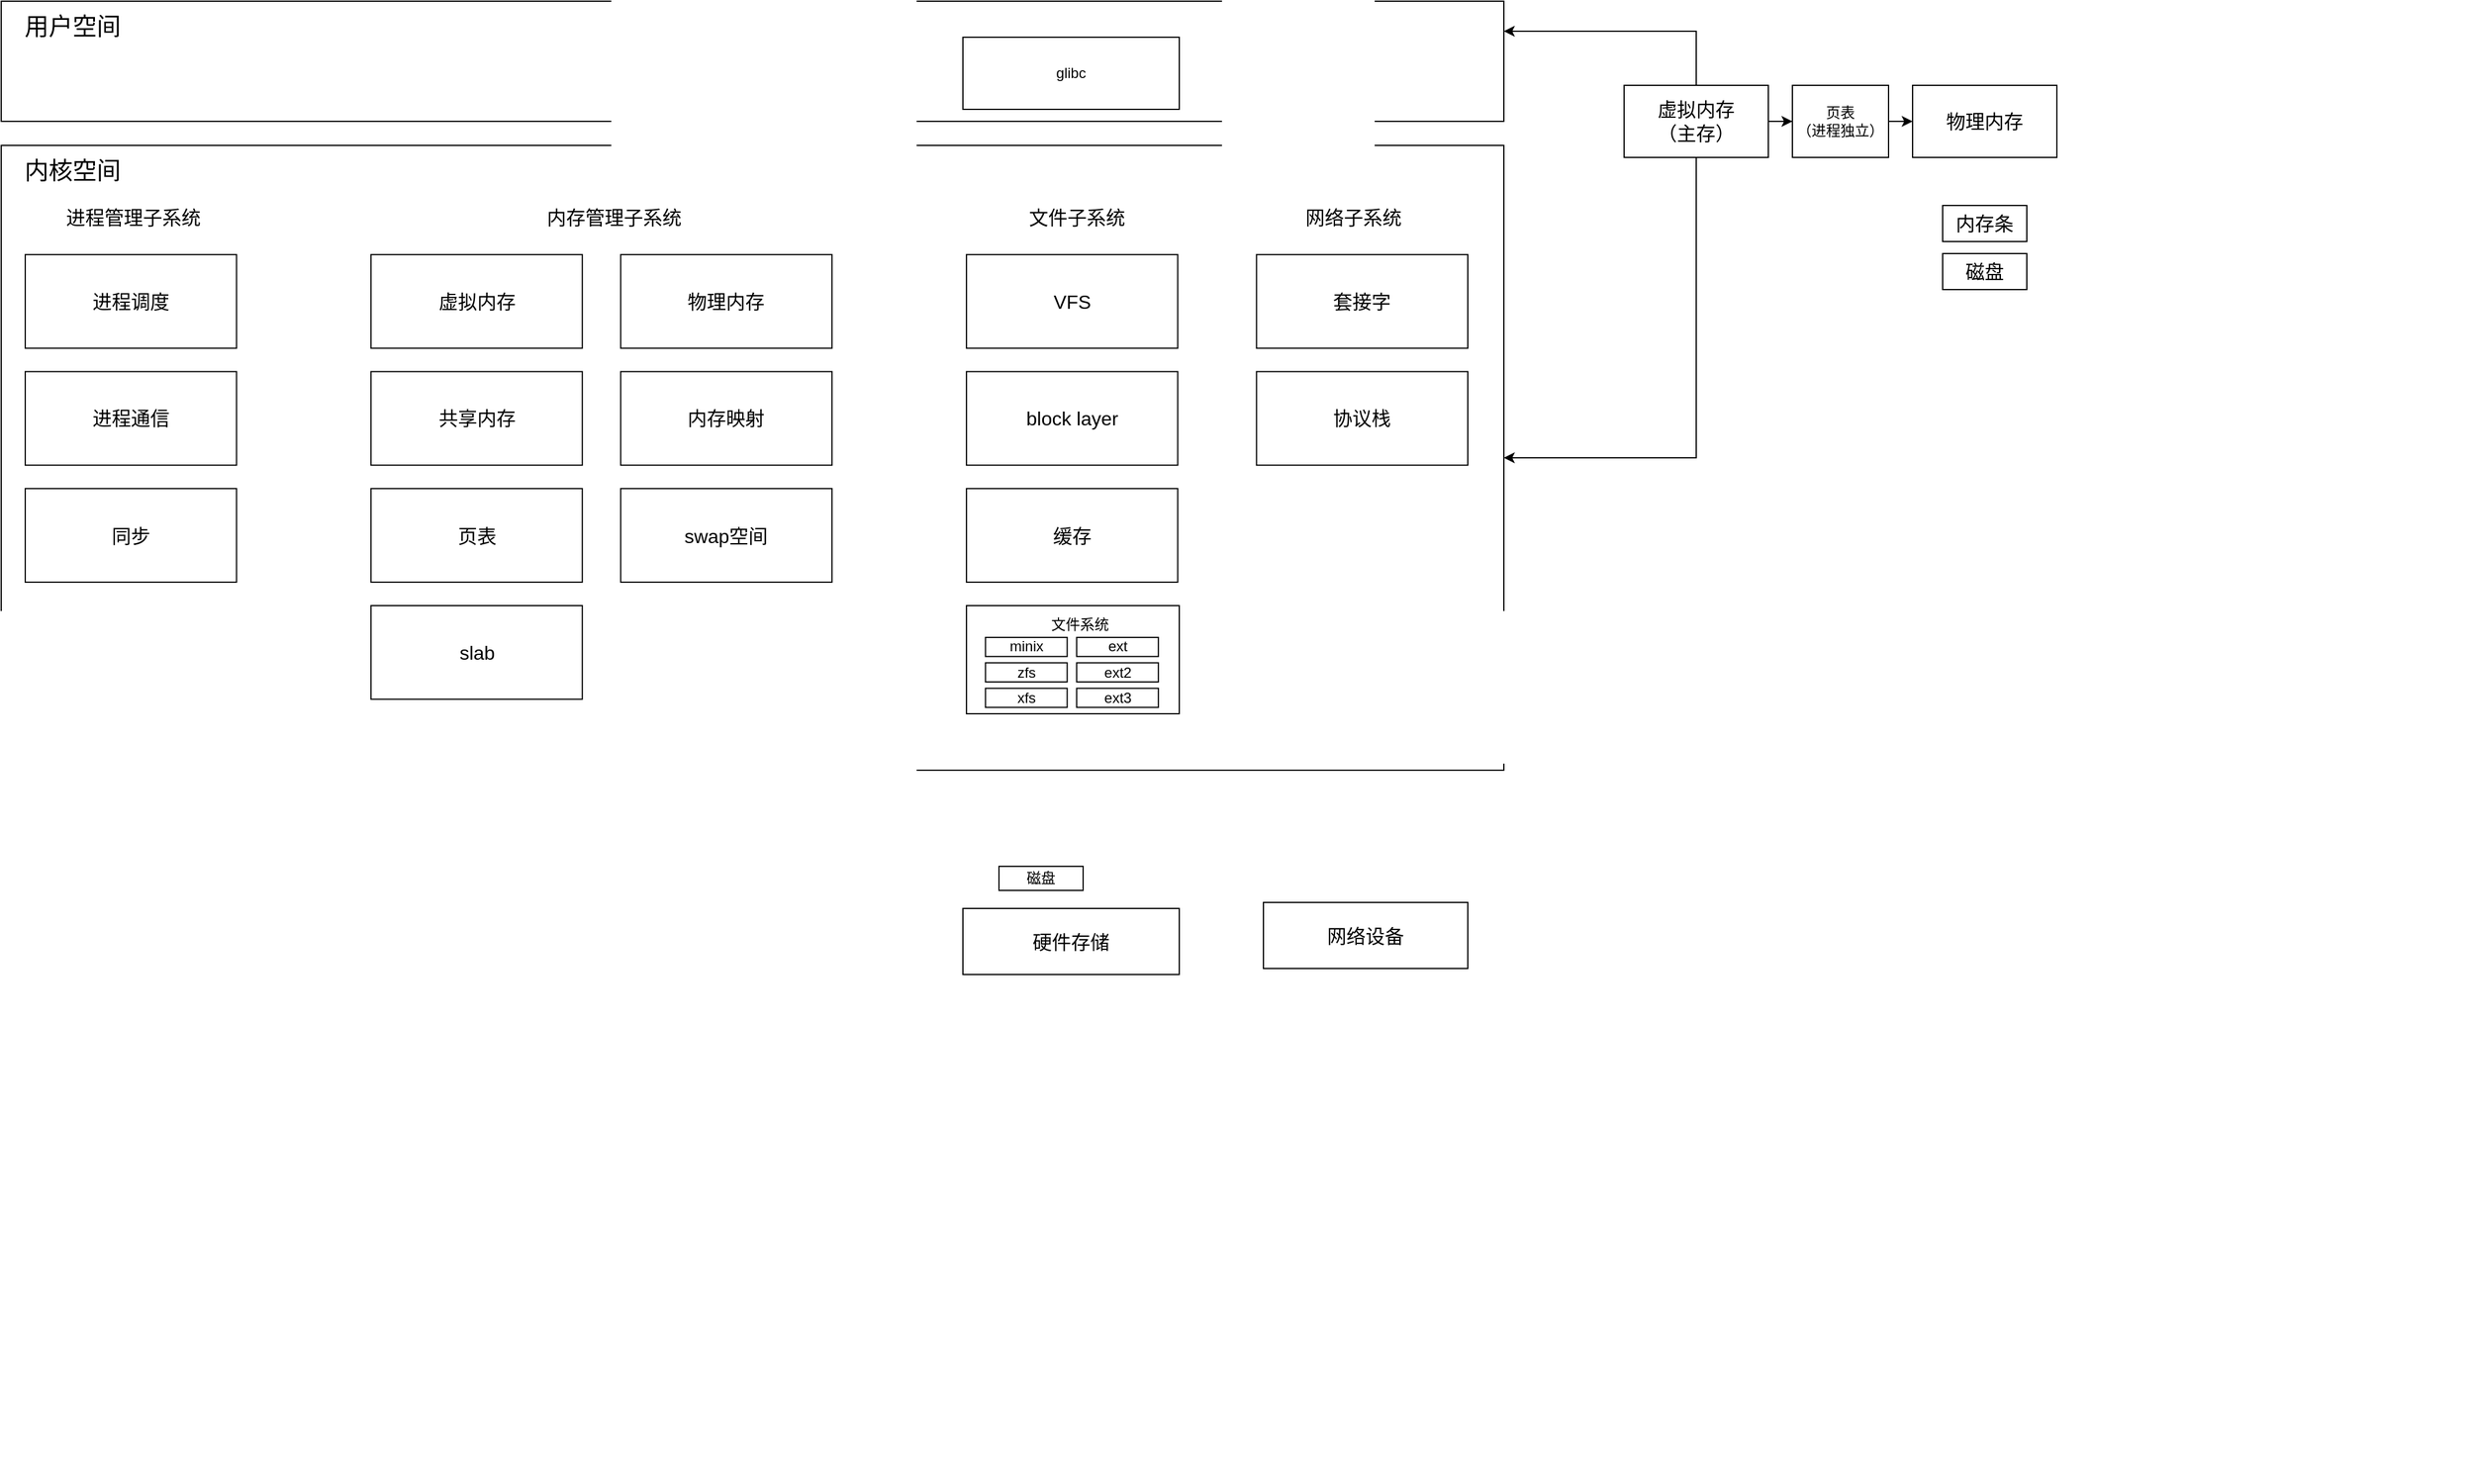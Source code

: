 <mxfile version="13.7.6" type="github">
  <diagram id="ENjshLIb4hmxt5g2uItI" name="Page-1">
    <mxGraphModel dx="1577" dy="995" grid="1" gridSize="10" guides="1" tooltips="1" connect="1" arrows="1" fold="1" page="1" pageScale="1" pageWidth="827" pageHeight="1169" math="0" shadow="0">
      <root>
        <mxCell id="0" />
        <mxCell id="1" parent="0" />
        <mxCell id="VhZChntwZuJe6j0MP377-67" value="" style="rounded=0;whiteSpace=wrap;html=1;shadow=0;fontSize=12;" vertex="1" parent="1">
          <mxGeometry x="20" y="120" width="1250" height="520" as="geometry" />
        </mxCell>
        <mxCell id="VhZChntwZuJe6j0MP377-18" value="网络设备" style="rounded=0;whiteSpace=wrap;html=1;fontSize=16;" vertex="1" parent="1">
          <mxGeometry x="1070" y="750" width="170" height="55" as="geometry" />
        </mxCell>
        <mxCell id="VhZChntwZuJe6j0MP377-20" value="硬件存储" style="rounded=0;whiteSpace=wrap;html=1;fontSize=16;" vertex="1" parent="1">
          <mxGeometry x="820" y="755" width="180" height="55" as="geometry" />
        </mxCell>
        <mxCell id="VhZChntwZuJe6j0MP377-22" value="进程管理子系统" style="text;html=1;strokeColor=none;fillColor=none;align=center;verticalAlign=middle;whiteSpace=wrap;rounded=0;fontSize=16;" vertex="1" parent="1">
          <mxGeometry x="60" y="170" width="140" height="20" as="geometry" />
        </mxCell>
        <mxCell id="VhZChntwZuJe6j0MP377-23" value="内存管理子系统" style="text;html=1;strokeColor=none;fillColor=none;align=center;verticalAlign=middle;whiteSpace=wrap;rounded=0;fontSize=16;" vertex="1" parent="1">
          <mxGeometry x="460" y="170" width="140" height="20" as="geometry" />
        </mxCell>
        <mxCell id="VhZChntwZuJe6j0MP377-24" value="文件子系统" style="text;html=1;strokeColor=none;fillColor=none;align=center;verticalAlign=middle;whiteSpace=wrap;rounded=0;fontSize=16;" vertex="1" parent="1">
          <mxGeometry x="845" y="170" width="140" height="20" as="geometry" />
        </mxCell>
        <mxCell id="VhZChntwZuJe6j0MP377-26" value="网络子系统" style="text;html=1;strokeColor=none;fillColor=none;align=center;verticalAlign=middle;whiteSpace=wrap;rounded=0;fontSize=16;" vertex="1" parent="1">
          <mxGeometry x="1075" y="170" width="140" height="20" as="geometry" />
        </mxCell>
        <mxCell id="VhZChntwZuJe6j0MP377-27" value="" style="shape=image;verticalLabelPosition=bottom;labelBackgroundColor=#ffffff;verticalAlign=top;aspect=fixed;imageAspect=0;image=http://1.bp.blogspot.com/-Crv4XwqWgtM/U5rSk94-EUI/AAAAAAAAAO4/dnbCAPQBNVY/s1600/block+hierarchy+(3).png;" vertex="1" parent="1">
          <mxGeometry x="1720" y="160" width="356" height="520" as="geometry" />
        </mxCell>
        <mxCell id="VhZChntwZuJe6j0MP377-38" value="物理内存" style="rounded=0;whiteSpace=wrap;html=1;fontSize=16;" vertex="1" parent="1">
          <mxGeometry x="1610" y="70" width="120" height="60" as="geometry" />
        </mxCell>
        <mxCell id="VhZChntwZuJe6j0MP377-39" value="内存条" style="rounded=0;whiteSpace=wrap;html=1;fontSize=16;" vertex="1" parent="1">
          <mxGeometry x="1635" y="170" width="70" height="30" as="geometry" />
        </mxCell>
        <mxCell id="VhZChntwZuJe6j0MP377-57" value="" style="group" vertex="1" connectable="0" parent="1">
          <mxGeometry x="550" y="380" width="690" height="212.99" as="geometry" />
        </mxCell>
        <mxCell id="VhZChntwZuJe6j0MP377-56" value="" style="group;fontSize=12;" vertex="1" connectable="0" parent="VhZChntwZuJe6j0MP377-57">
          <mxGeometry width="690" height="212.99" as="geometry" />
        </mxCell>
        <mxCell id="VhZChntwZuJe6j0MP377-58" value="" style="group" vertex="1" connectable="0" parent="VhZChntwZuJe6j0MP377-56">
          <mxGeometry x="-510" y="-169.12" width="1200" height="382.11" as="geometry" />
        </mxCell>
        <mxCell id="VhZChntwZuJe6j0MP377-1" value="虚拟内存" style="rounded=0;whiteSpace=wrap;html=1;fontSize=16;" vertex="1" parent="VhZChntwZuJe6j0MP377-58">
          <mxGeometry x="287.617" width="175.766" height="77.895" as="geometry" />
        </mxCell>
        <mxCell id="VhZChntwZuJe6j0MP377-3" value="物理内存" style="rounded=0;whiteSpace=wrap;html=1;fontSize=16;" vertex="1" parent="VhZChntwZuJe6j0MP377-58">
          <mxGeometry x="495.34" width="175.766" height="77.895" as="geometry" />
        </mxCell>
        <mxCell id="VhZChntwZuJe6j0MP377-4" value="共享内存" style="rounded=0;whiteSpace=wrap;html=1;fontSize=16;" vertex="1" parent="VhZChntwZuJe6j0MP377-58">
          <mxGeometry x="287.617" y="97.368" width="175.766" height="77.895" as="geometry" />
        </mxCell>
        <mxCell id="VhZChntwZuJe6j0MP377-5" value="内存映射" style="rounded=0;whiteSpace=wrap;html=1;fontSize=16;" vertex="1" parent="VhZChntwZuJe6j0MP377-58">
          <mxGeometry x="495.34" y="97.368" width="175.766" height="77.895" as="geometry" />
        </mxCell>
        <mxCell id="VhZChntwZuJe6j0MP377-6" value="页表" style="rounded=0;whiteSpace=wrap;html=1;fontSize=16;" vertex="1" parent="VhZChntwZuJe6j0MP377-58">
          <mxGeometry x="287.617" y="194.737" width="175.766" height="77.895" as="geometry" />
        </mxCell>
        <mxCell id="VhZChntwZuJe6j0MP377-8" value="slab" style="rounded=0;whiteSpace=wrap;html=1;fontSize=16;" vertex="1" parent="VhZChntwZuJe6j0MP377-58">
          <mxGeometry x="287.617" y="292.105" width="175.766" height="77.895" as="geometry" />
        </mxCell>
        <mxCell id="VhZChntwZuJe6j0MP377-9" value="VFS" style="rounded=0;whiteSpace=wrap;html=1;fontSize=16;" vertex="1" parent="VhZChntwZuJe6j0MP377-58">
          <mxGeometry x="782.956" width="175.766" height="77.895" as="geometry" />
        </mxCell>
        <mxCell id="VhZChntwZuJe6j0MP377-10" value="block layer" style="rounded=0;whiteSpace=wrap;html=1;fontSize=16;" vertex="1" parent="VhZChntwZuJe6j0MP377-58">
          <mxGeometry x="782.956" y="97.368" width="175.766" height="77.895" as="geometry" />
        </mxCell>
        <mxCell id="VhZChntwZuJe6j0MP377-11" value="缓存" style="rounded=0;whiteSpace=wrap;html=1;fontSize=16;" vertex="1" parent="VhZChntwZuJe6j0MP377-58">
          <mxGeometry x="782.956" y="194.737" width="175.766" height="77.895" as="geometry" />
        </mxCell>
        <mxCell id="VhZChntwZuJe6j0MP377-13" value="进程调度" style="rounded=0;whiteSpace=wrap;html=1;fontSize=16;" vertex="1" parent="VhZChntwZuJe6j0MP377-58">
          <mxGeometry width="175.766" height="77.895" as="geometry" />
        </mxCell>
        <mxCell id="VhZChntwZuJe6j0MP377-14" value="进程通信" style="rounded=0;whiteSpace=wrap;html=1;fontSize=16;" vertex="1" parent="VhZChntwZuJe6j0MP377-58">
          <mxGeometry y="97.368" width="175.766" height="77.895" as="geometry" />
        </mxCell>
        <mxCell id="VhZChntwZuJe6j0MP377-15" value="同步" style="rounded=0;whiteSpace=wrap;html=1;fontSize=16;" vertex="1" parent="VhZChntwZuJe6j0MP377-58">
          <mxGeometry y="194.737" width="175.766" height="77.895" as="geometry" />
        </mxCell>
        <mxCell id="VhZChntwZuJe6j0MP377-16" value="套接字" style="rounded=0;whiteSpace=wrap;html=1;fontSize=16;" vertex="1" parent="VhZChntwZuJe6j0MP377-58">
          <mxGeometry x="1024.234" width="175.766" height="77.895" as="geometry" />
        </mxCell>
        <mxCell id="VhZChntwZuJe6j0MP377-17" value="协议栈" style="rounded=0;whiteSpace=wrap;html=1;fontSize=16;" vertex="1" parent="VhZChntwZuJe6j0MP377-58">
          <mxGeometry x="1024.234" y="97.368" width="175.766" height="77.895" as="geometry" />
        </mxCell>
        <mxCell id="VhZChntwZuJe6j0MP377-63" value="" style="group" vertex="1" connectable="0" parent="VhZChntwZuJe6j0MP377-58">
          <mxGeometry x="782.96" y="292.11" width="177.04" height="90" as="geometry" />
        </mxCell>
        <mxCell id="VhZChntwZuJe6j0MP377-62" value="" style="group" vertex="1" connectable="0" parent="VhZChntwZuJe6j0MP377-63">
          <mxGeometry width="177.04" height="90" as="geometry" />
        </mxCell>
        <mxCell id="VhZChntwZuJe6j0MP377-59" value="" style="group" vertex="1" connectable="0" parent="VhZChntwZuJe6j0MP377-62">
          <mxGeometry width="177.04" height="90" as="geometry" />
        </mxCell>
        <mxCell id="VhZChntwZuJe6j0MP377-54" value="" style="rounded=0;whiteSpace=wrap;html=1;shadow=0;fontSize=12;" vertex="1" parent="VhZChntwZuJe6j0MP377-59">
          <mxGeometry width="177.04" height="90" as="geometry" />
        </mxCell>
        <mxCell id="VhZChntwZuJe6j0MP377-28" value="minix" style="rounded=0;whiteSpace=wrap;html=1;fontSize=12;" vertex="1" parent="VhZChntwZuJe6j0MP377-59">
          <mxGeometry x="15.807" y="26.471" width="67.971" height="15.882" as="geometry" />
        </mxCell>
        <mxCell id="VhZChntwZuJe6j0MP377-29" value="ext" style="rounded=0;whiteSpace=wrap;html=1;fontSize=12;" vertex="1" parent="VhZChntwZuJe6j0MP377-59">
          <mxGeometry x="91.681" y="26.471" width="67.971" height="15.882" as="geometry" />
        </mxCell>
        <mxCell id="VhZChntwZuJe6j0MP377-30" value="ext2" style="rounded=0;whiteSpace=wrap;html=1;fontSize=12;" vertex="1" parent="VhZChntwZuJe6j0MP377-59">
          <mxGeometry x="91.681" y="47.647" width="67.971" height="15.882" as="geometry" />
        </mxCell>
        <mxCell id="VhZChntwZuJe6j0MP377-31" value="ext3" style="rounded=0;whiteSpace=wrap;html=1;fontSize=12;" vertex="1" parent="VhZChntwZuJe6j0MP377-59">
          <mxGeometry x="91.681" y="68.824" width="67.971" height="15.882" as="geometry" />
        </mxCell>
        <mxCell id="VhZChntwZuJe6j0MP377-33" value="zfs" style="rounded=0;whiteSpace=wrap;html=1;fontSize=12;" vertex="1" parent="VhZChntwZuJe6j0MP377-59">
          <mxGeometry x="15.807" y="47.647" width="67.971" height="15.882" as="geometry" />
        </mxCell>
        <mxCell id="VhZChntwZuJe6j0MP377-34" value="文件系统" style="text;html=1;strokeColor=none;fillColor=none;align=center;verticalAlign=middle;whiteSpace=wrap;rounded=0;fontSize=12;" vertex="1" parent="VhZChntwZuJe6j0MP377-59">
          <mxGeometry x="39.518" y="10.588" width="110.65" height="10.588" as="geometry" />
        </mxCell>
        <mxCell id="VhZChntwZuJe6j0MP377-35" value="xfs" style="rounded=0;whiteSpace=wrap;html=1;fontSize=12;" vertex="1" parent="VhZChntwZuJe6j0MP377-59">
          <mxGeometry x="15.807" y="68.824" width="67.971" height="15.882" as="geometry" />
        </mxCell>
        <mxCell id="VhZChntwZuJe6j0MP377-7" value="swap空间" style="rounded=0;whiteSpace=wrap;html=1;fontSize=16;" vertex="1" parent="VhZChntwZuJe6j0MP377-58">
          <mxGeometry x="495.34" y="194.737" width="175.766" height="77.895" as="geometry" />
        </mxCell>
        <mxCell id="VhZChntwZuJe6j0MP377-68" value="" style="rounded=0;whiteSpace=wrap;html=1;shadow=0;fontSize=12;" vertex="1" parent="1">
          <mxGeometry x="20" width="1250" height="100" as="geometry" />
        </mxCell>
        <mxCell id="VhZChntwZuJe6j0MP377-69" value="用户空间" style="text;html=1;strokeColor=none;fillColor=none;align=center;verticalAlign=middle;whiteSpace=wrap;rounded=0;shadow=0;fontSize=20;" vertex="1" parent="1">
          <mxGeometry x="30" y="10" width="99" height="20" as="geometry" />
        </mxCell>
        <mxCell id="VhZChntwZuJe6j0MP377-70" value="内核空间" style="text;html=1;strokeColor=none;fillColor=none;align=center;verticalAlign=middle;whiteSpace=wrap;rounded=0;shadow=0;fontSize=20;" vertex="1" parent="1">
          <mxGeometry x="30" y="130" width="99" height="20" as="geometry" />
        </mxCell>
        <mxCell id="VhZChntwZuJe6j0MP377-73" style="edgeStyle=orthogonalEdgeStyle;rounded=0;orthogonalLoop=1;jettySize=auto;html=1;exitX=0.5;exitY=0;exitDx=0;exitDy=0;entryX=1;entryY=0.25;entryDx=0;entryDy=0;fontSize=20;" edge="1" parent="1" source="VhZChntwZuJe6j0MP377-72" target="VhZChntwZuJe6j0MP377-68">
          <mxGeometry relative="1" as="geometry" />
        </mxCell>
        <mxCell id="VhZChntwZuJe6j0MP377-74" style="edgeStyle=orthogonalEdgeStyle;rounded=0;orthogonalLoop=1;jettySize=auto;html=1;exitX=0.5;exitY=1;exitDx=0;exitDy=0;fontSize=20;" edge="1" parent="1" source="VhZChntwZuJe6j0MP377-72" target="VhZChntwZuJe6j0MP377-67">
          <mxGeometry relative="1" as="geometry" />
        </mxCell>
        <mxCell id="VhZChntwZuJe6j0MP377-79" style="edgeStyle=orthogonalEdgeStyle;rounded=0;orthogonalLoop=1;jettySize=auto;html=1;exitX=1;exitY=0.5;exitDx=0;exitDy=0;fontSize=12;" edge="1" parent="1" source="VhZChntwZuJe6j0MP377-72" target="VhZChntwZuJe6j0MP377-77">
          <mxGeometry relative="1" as="geometry" />
        </mxCell>
        <mxCell id="VhZChntwZuJe6j0MP377-72" value="虚拟内存&lt;br&gt;（主存）" style="rounded=0;whiteSpace=wrap;html=1;fontSize=16;" vertex="1" parent="1">
          <mxGeometry x="1370" y="70" width="120" height="60" as="geometry" />
        </mxCell>
        <mxCell id="VhZChntwZuJe6j0MP377-75" value="" style="shape=image;verticalLabelPosition=bottom;labelBackgroundColor=#ffffff;verticalAlign=top;aspect=fixed;imageAspect=0;image=https://picb.zhimg.com/80/v2-9a158fa2659d5baaea50be32c20e6dba_1440w.jpg;" vertex="1" parent="1">
          <mxGeometry x="385" y="950" width="520" height="283" as="geometry" />
        </mxCell>
        <mxCell id="VhZChntwZuJe6j0MP377-76" value="磁盘" style="rounded=0;whiteSpace=wrap;html=1;shadow=0;fontSize=12;" vertex="1" parent="1">
          <mxGeometry x="850" y="720" width="70" height="20" as="geometry" />
        </mxCell>
        <mxCell id="VhZChntwZuJe6j0MP377-78" style="edgeStyle=orthogonalEdgeStyle;rounded=0;orthogonalLoop=1;jettySize=auto;html=1;exitX=1;exitY=0.5;exitDx=0;exitDy=0;entryX=0;entryY=0.5;entryDx=0;entryDy=0;fontSize=12;" edge="1" parent="1" source="VhZChntwZuJe6j0MP377-77" target="VhZChntwZuJe6j0MP377-38">
          <mxGeometry relative="1" as="geometry" />
        </mxCell>
        <mxCell id="VhZChntwZuJe6j0MP377-77" value="页表&lt;br&gt;（进程独立）" style="rounded=0;whiteSpace=wrap;html=1;shadow=0;fontSize=12;" vertex="1" parent="1">
          <mxGeometry x="1510" y="70" width="80" height="60" as="geometry" />
        </mxCell>
        <mxCell id="VhZChntwZuJe6j0MP377-80" value="磁盘" style="rounded=0;whiteSpace=wrap;html=1;fontSize=16;" vertex="1" parent="1">
          <mxGeometry x="1635" y="210" width="70" height="30" as="geometry" />
        </mxCell>
        <mxCell id="VhZChntwZuJe6j0MP377-81" value="glibc" style="rounded=0;whiteSpace=wrap;html=1;shadow=0;fontSize=12;" vertex="1" parent="1">
          <mxGeometry x="820" y="30" width="180" height="60" as="geometry" />
        </mxCell>
      </root>
    </mxGraphModel>
  </diagram>
</mxfile>
